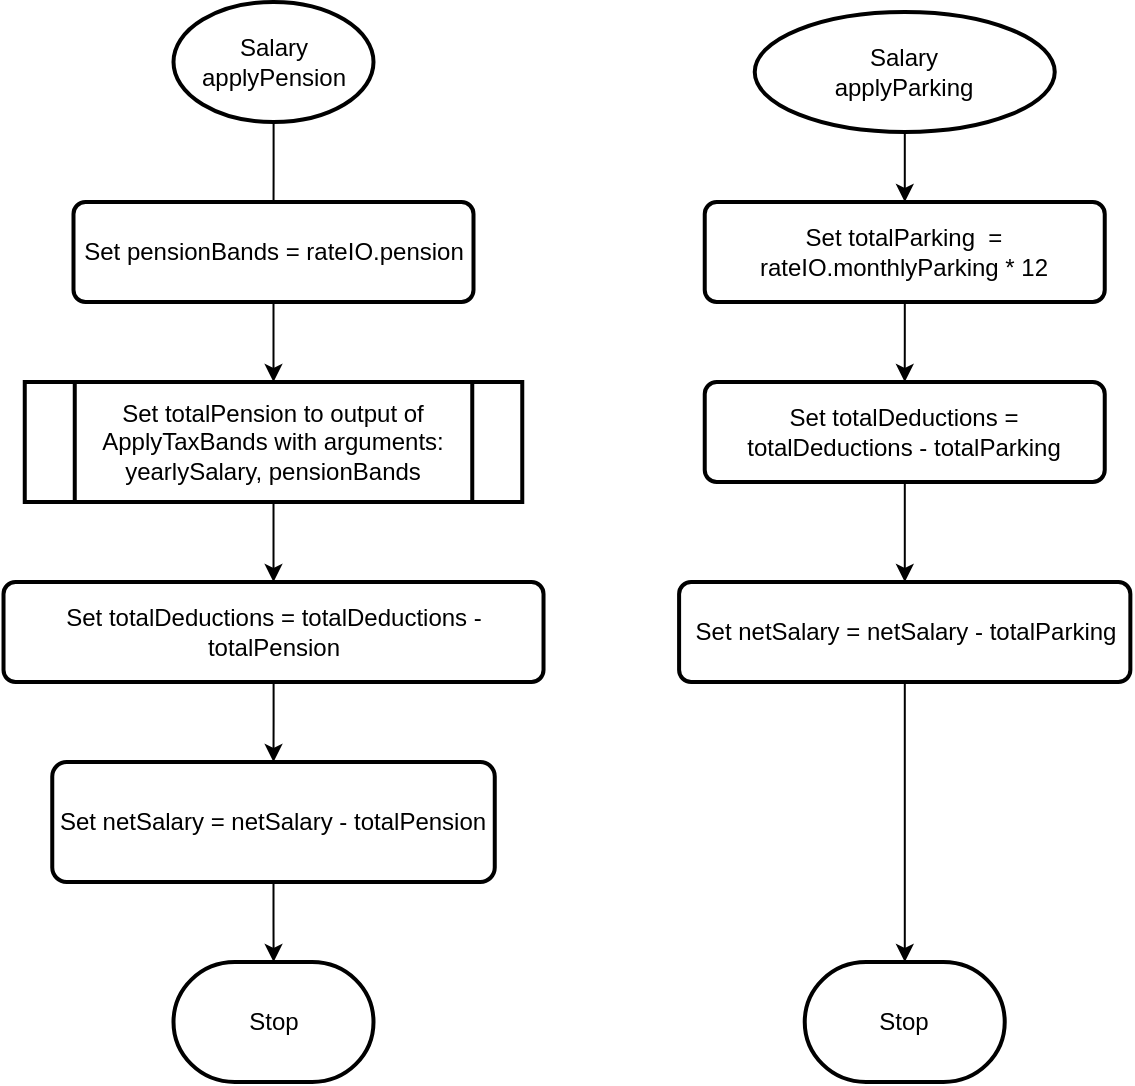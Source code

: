 <mxfile version="22.1.7" type="device">
  <diagram id="C5RBs43oDa-KdzZeNtuy" name="Page-1">
    <mxGraphModel dx="2074" dy="1094" grid="1" gridSize="10" guides="1" tooltips="1" connect="1" arrows="1" fold="1" page="1" pageScale="1" pageWidth="827" pageHeight="1169" math="0" shadow="0">
      <root>
        <mxCell id="WIyWlLk6GJQsqaUBKTNV-0" />
        <mxCell id="WIyWlLk6GJQsqaUBKTNV-1" parent="WIyWlLk6GJQsqaUBKTNV-0" />
        <mxCell id="NMCbXyKGvZApDvs_OIJ3-25" value="" style="edgeStyle=orthogonalEdgeStyle;rounded=0;orthogonalLoop=1;jettySize=auto;html=1;" parent="WIyWlLk6GJQsqaUBKTNV-1" source="NMCbXyKGvZApDvs_OIJ3-26" edge="1">
          <mxGeometry relative="1" as="geometry">
            <mxPoint x="148.75" y="140" as="targetPoint" />
          </mxGeometry>
        </mxCell>
        <mxCell id="NMCbXyKGvZApDvs_OIJ3-26" value="Salary&lt;br&gt;applyPension" style="strokeWidth=2;html=1;shape=mxgraph.flowchart.start_1;whiteSpace=wrap;" parent="WIyWlLk6GJQsqaUBKTNV-1" vertex="1">
          <mxGeometry x="98.75" y="30" width="100" height="60" as="geometry" />
        </mxCell>
        <mxCell id="NMCbXyKGvZApDvs_OIJ3-27" value="" style="edgeStyle=orthogonalEdgeStyle;rounded=0;orthogonalLoop=1;jettySize=auto;html=1;" parent="WIyWlLk6GJQsqaUBKTNV-1" source="NMCbXyKGvZApDvs_OIJ3-28" target="NMCbXyKGvZApDvs_OIJ3-41" edge="1">
          <mxGeometry relative="1" as="geometry" />
        </mxCell>
        <mxCell id="NMCbXyKGvZApDvs_OIJ3-28" value="Salary&lt;br&gt;applyParking" style="strokeWidth=2;html=1;shape=mxgraph.flowchart.start_1;whiteSpace=wrap;" parent="WIyWlLk6GJQsqaUBKTNV-1" vertex="1">
          <mxGeometry x="389.37" y="35" width="150" height="60" as="geometry" />
        </mxCell>
        <mxCell id="NMCbXyKGvZApDvs_OIJ3-29" value="" style="edgeStyle=orthogonalEdgeStyle;rounded=0;orthogonalLoop=1;jettySize=auto;html=1;" parent="WIyWlLk6GJQsqaUBKTNV-1" source="NMCbXyKGvZApDvs_OIJ3-30" target="NMCbXyKGvZApDvs_OIJ3-34" edge="1">
          <mxGeometry relative="1" as="geometry" />
        </mxCell>
        <mxCell id="NMCbXyKGvZApDvs_OIJ3-30" value="Set totalPension to output of ApplyTaxBands with arguments:&lt;div&gt;yearlySalary, pensionBands&lt;br&gt;&lt;/div&gt;" style="shape=process;whiteSpace=wrap;html=1;backgroundOutline=1;strokeWidth=2;" parent="WIyWlLk6GJQsqaUBKTNV-1" vertex="1">
          <mxGeometry x="24.38" y="220" width="248.75" height="60" as="geometry" />
        </mxCell>
        <mxCell id="NMCbXyKGvZApDvs_OIJ3-31" value="" style="edgeStyle=orthogonalEdgeStyle;rounded=0;orthogonalLoop=1;jettySize=auto;html=1;" parent="WIyWlLk6GJQsqaUBKTNV-1" source="NMCbXyKGvZApDvs_OIJ3-32" target="NMCbXyKGvZApDvs_OIJ3-30" edge="1">
          <mxGeometry relative="1" as="geometry" />
        </mxCell>
        <mxCell id="NMCbXyKGvZApDvs_OIJ3-32" value="Set pensionBands = rateIO.pension" style="whiteSpace=wrap;html=1;strokeWidth=2;rounded=1;arcSize=12;" parent="WIyWlLk6GJQsqaUBKTNV-1" vertex="1">
          <mxGeometry x="48.75" y="130" width="200" height="50" as="geometry" />
        </mxCell>
        <mxCell id="NMCbXyKGvZApDvs_OIJ3-33" value="" style="edgeStyle=orthogonalEdgeStyle;rounded=0;orthogonalLoop=1;jettySize=auto;html=1;" parent="WIyWlLk6GJQsqaUBKTNV-1" source="NMCbXyKGvZApDvs_OIJ3-34" target="NMCbXyKGvZApDvs_OIJ3-36" edge="1">
          <mxGeometry relative="1" as="geometry" />
        </mxCell>
        <mxCell id="NMCbXyKGvZApDvs_OIJ3-34" value="Set totalDeductions = totalDeductions - totalPension" style="whiteSpace=wrap;html=1;strokeWidth=2;rounded=1;arcSize=12;" parent="WIyWlLk6GJQsqaUBKTNV-1" vertex="1">
          <mxGeometry x="13.76" y="320" width="270" height="50" as="geometry" />
        </mxCell>
        <mxCell id="NMCbXyKGvZApDvs_OIJ3-35" value="" style="edgeStyle=orthogonalEdgeStyle;rounded=0;orthogonalLoop=1;jettySize=auto;html=1;" parent="WIyWlLk6GJQsqaUBKTNV-1" source="NMCbXyKGvZApDvs_OIJ3-36" target="NMCbXyKGvZApDvs_OIJ3-37" edge="1">
          <mxGeometry relative="1" as="geometry" />
        </mxCell>
        <mxCell id="NMCbXyKGvZApDvs_OIJ3-36" value="Set netSalary = netSalary - totalPension" style="whiteSpace=wrap;html=1;strokeWidth=2;rounded=1;arcSize=12;" parent="WIyWlLk6GJQsqaUBKTNV-1" vertex="1">
          <mxGeometry x="38.13" y="410" width="221.25" height="60" as="geometry" />
        </mxCell>
        <mxCell id="NMCbXyKGvZApDvs_OIJ3-37" value="Stop" style="strokeWidth=2;html=1;shape=mxgraph.flowchart.terminator;whiteSpace=wrap;" parent="WIyWlLk6GJQsqaUBKTNV-1" vertex="1">
          <mxGeometry x="98.75" y="510" width="100" height="60" as="geometry" />
        </mxCell>
        <mxCell id="NMCbXyKGvZApDvs_OIJ3-40" value="" style="edgeStyle=orthogonalEdgeStyle;rounded=0;orthogonalLoop=1;jettySize=auto;html=1;" parent="WIyWlLk6GJQsqaUBKTNV-1" source="NMCbXyKGvZApDvs_OIJ3-41" edge="1">
          <mxGeometry relative="1" as="geometry">
            <mxPoint x="464.37" y="220" as="targetPoint" />
          </mxGeometry>
        </mxCell>
        <mxCell id="NMCbXyKGvZApDvs_OIJ3-41" value="Set totalParking&amp;nbsp; = rateIO.monthlyParking * 12" style="whiteSpace=wrap;html=1;strokeWidth=2;rounded=1;arcSize=12;" parent="WIyWlLk6GJQsqaUBKTNV-1" vertex="1">
          <mxGeometry x="364.37" y="130" width="200" height="50" as="geometry" />
        </mxCell>
        <mxCell id="NMCbXyKGvZApDvs_OIJ3-42" value="" style="edgeStyle=orthogonalEdgeStyle;rounded=0;orthogonalLoop=1;jettySize=auto;html=1;" parent="WIyWlLk6GJQsqaUBKTNV-1" source="NMCbXyKGvZApDvs_OIJ3-43" target="NMCbXyKGvZApDvs_OIJ3-45" edge="1">
          <mxGeometry relative="1" as="geometry" />
        </mxCell>
        <mxCell id="NMCbXyKGvZApDvs_OIJ3-43" value="Set totalDeductions = totalDeductions - totalParking" style="whiteSpace=wrap;html=1;strokeWidth=2;rounded=1;arcSize=12;" parent="WIyWlLk6GJQsqaUBKTNV-1" vertex="1">
          <mxGeometry x="364.37" y="220" width="200" height="50" as="geometry" />
        </mxCell>
        <mxCell id="NMCbXyKGvZApDvs_OIJ3-44" value="" style="edgeStyle=orthogonalEdgeStyle;rounded=0;orthogonalLoop=1;jettySize=auto;html=1;" parent="WIyWlLk6GJQsqaUBKTNV-1" source="NMCbXyKGvZApDvs_OIJ3-45" target="NMCbXyKGvZApDvs_OIJ3-46" edge="1">
          <mxGeometry relative="1" as="geometry" />
        </mxCell>
        <mxCell id="NMCbXyKGvZApDvs_OIJ3-45" value="Set netSalary = netSalary - totalParking" style="whiteSpace=wrap;html=1;strokeWidth=2;rounded=1;arcSize=12;" parent="WIyWlLk6GJQsqaUBKTNV-1" vertex="1">
          <mxGeometry x="351.55" y="320" width="225.63" height="50" as="geometry" />
        </mxCell>
        <mxCell id="NMCbXyKGvZApDvs_OIJ3-46" value="Stop" style="strokeWidth=2;html=1;shape=mxgraph.flowchart.terminator;whiteSpace=wrap;" parent="WIyWlLk6GJQsqaUBKTNV-1" vertex="1">
          <mxGeometry x="414.37" y="510" width="100" height="60" as="geometry" />
        </mxCell>
      </root>
    </mxGraphModel>
  </diagram>
</mxfile>
